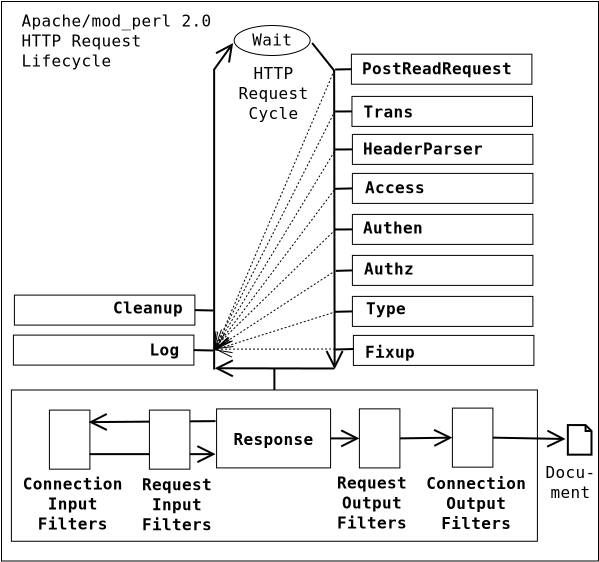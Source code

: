 <?xml version="1.0" encoding="UTF-8"?>
<dia:diagram xmlns:dia="http://www.lysator.liu.se/~alla/dia/">
  <dia:layer name="Background" visible="true">
    <dia:object type="Standard - Box" version="0" id="O0">
      <dia:attribute name="obj_pos">
        <dia:point val="3.48,2.615"/>
      </dia:attribute>
      <dia:attribute name="obj_bb">
        <dia:rectangle val="3.455,2.59;33.355,30.615"/>
      </dia:attribute>
      <dia:attribute name="elem_corner">
        <dia:point val="3.48,2.615"/>
      </dia:attribute>
      <dia:attribute name="elem_width">
        <dia:real val="29.85"/>
      </dia:attribute>
      <dia:attribute name="elem_height">
        <dia:real val="27.975"/>
      </dia:attribute>
      <dia:attribute name="border_width">
        <dia:real val="0.05"/>
      </dia:attribute>
      <dia:attribute name="show_background">
        <dia:boolean val="false"/>
      </dia:attribute>
    </dia:object>
    <dia:object type="Standard - Box" version="0" id="O1">
      <dia:attribute name="obj_pos">
        <dia:point val="3.975,22.04"/>
      </dia:attribute>
      <dia:attribute name="obj_bb">
        <dia:rectangle val="3.95,22.015;30.3,29.628"/>
      </dia:attribute>
      <dia:attribute name="elem_corner">
        <dia:point val="3.975,22.04"/>
      </dia:attribute>
      <dia:attribute name="elem_width">
        <dia:real val="26.3"/>
      </dia:attribute>
      <dia:attribute name="elem_height">
        <dia:real val="7.563"/>
      </dia:attribute>
      <dia:attribute name="border_width">
        <dia:real val="0.05"/>
      </dia:attribute>
      <dia:attribute name="show_background">
        <dia:boolean val="false"/>
      </dia:attribute>
    </dia:object>
    <dia:object type="Standard - Line" version="0" id="O2">
      <dia:attribute name="obj_pos">
        <dia:point val="14.184,23.596"/>
      </dia:attribute>
      <dia:attribute name="obj_bb">
        <dia:rectangle val="7.777,22.846;14.234,24.447"/>
      </dia:attribute>
      <dia:attribute name="conn_endpoints">
        <dia:point val="14.184,23.596"/>
        <dia:point val="7.834,23.646"/>
      </dia:attribute>
      <dia:attribute name="numcp">
        <dia:int val="1"/>
      </dia:attribute>
      <dia:attribute name="end_arrow">
        <dia:enum val="1"/>
      </dia:attribute>
      <dia:attribute name="end_arrow_length">
        <dia:real val="0.8"/>
      </dia:attribute>
      <dia:attribute name="end_arrow_width">
        <dia:real val="0.8"/>
      </dia:attribute>
    </dia:object>
    <dia:object type="Standard - Box" version="0" id="O3">
      <dia:attribute name="obj_pos">
        <dia:point val="21.025,15.31"/>
      </dia:attribute>
      <dia:attribute name="obj_bb">
        <dia:rectangle val="21,15.285;30.075,16.835"/>
      </dia:attribute>
      <dia:attribute name="elem_corner">
        <dia:point val="21.025,15.31"/>
      </dia:attribute>
      <dia:attribute name="elem_width">
        <dia:real val="9.025"/>
      </dia:attribute>
      <dia:attribute name="elem_height">
        <dia:real val="1.5"/>
      </dia:attribute>
      <dia:attribute name="border_width">
        <dia:real val="0.05"/>
      </dia:attribute>
      <dia:attribute name="show_background">
        <dia:boolean val="false"/>
      </dia:attribute>
    </dia:object>
    <dia:object type="Standard - Box" version="0" id="O4">
      <dia:attribute name="obj_pos">
        <dia:point val="21.025,11.21"/>
      </dia:attribute>
      <dia:attribute name="obj_bb">
        <dia:rectangle val="21,11.185;30.075,12.735"/>
      </dia:attribute>
      <dia:attribute name="elem_corner">
        <dia:point val="21.025,11.21"/>
      </dia:attribute>
      <dia:attribute name="elem_width">
        <dia:real val="9.025"/>
      </dia:attribute>
      <dia:attribute name="elem_height">
        <dia:real val="1.5"/>
      </dia:attribute>
      <dia:attribute name="border_width">
        <dia:real val="0.05"/>
      </dia:attribute>
      <dia:attribute name="show_background">
        <dia:boolean val="false"/>
      </dia:attribute>
    </dia:object>
    <dia:object type="Standard - Box" version="0" id="O5">
      <dia:attribute name="obj_pos">
        <dia:point val="20.975,5.25"/>
      </dia:attribute>
      <dia:attribute name="obj_bb">
        <dia:rectangle val="20.95,5.225;30.025,6.775"/>
      </dia:attribute>
      <dia:attribute name="elem_corner">
        <dia:point val="20.975,5.25"/>
      </dia:attribute>
      <dia:attribute name="elem_width">
        <dia:real val="9.025"/>
      </dia:attribute>
      <dia:attribute name="elem_height">
        <dia:real val="1.5"/>
      </dia:attribute>
      <dia:attribute name="border_width">
        <dia:real val="0.05"/>
      </dia:attribute>
      <dia:attribute name="show_background">
        <dia:boolean val="false"/>
      </dia:attribute>
    </dia:object>
    <dia:object type="Standard - Text" version="0" id="O6">
      <dia:attribute name="obj_pos">
        <dia:point val="21.5,6.25"/>
      </dia:attribute>
      <dia:attribute name="obj_bb">
        <dia:rectangle val="21.5,5.504;31.257,6.504"/>
      </dia:attribute>
      <dia:attribute name="text">
        <dia:composite type="text">
          <dia:attribute name="string">
            <dia:string>#PostReadRequest#</dia:string>
          </dia:attribute>
          <dia:attribute name="font">
            <dia:font name="Courier-Bold"/>
          </dia:attribute>
          <dia:attribute name="height">
            <dia:real val="1"/>
          </dia:attribute>
          <dia:attribute name="pos">
            <dia:point val="21.5,6.25"/>
          </dia:attribute>
          <dia:attribute name="color">
            <dia:color val="#000000"/>
          </dia:attribute>
          <dia:attribute name="alignment">
            <dia:enum val="0"/>
          </dia:attribute>
        </dia:composite>
      </dia:attribute>
    </dia:object>
    <dia:object type="Standard - Box" version="0" id="O7">
      <dia:attribute name="obj_pos">
        <dia:point val="21.003,7.36"/>
      </dia:attribute>
      <dia:attribute name="obj_bb">
        <dia:rectangle val="20.979,7.335;30.053,8.885"/>
      </dia:attribute>
      <dia:attribute name="elem_corner">
        <dia:point val="21.003,7.36"/>
      </dia:attribute>
      <dia:attribute name="elem_width">
        <dia:real val="9.025"/>
      </dia:attribute>
      <dia:attribute name="elem_height">
        <dia:real val="1.5"/>
      </dia:attribute>
      <dia:attribute name="border_width">
        <dia:real val="0.05"/>
      </dia:attribute>
      <dia:attribute name="show_background">
        <dia:boolean val="false"/>
      </dia:attribute>
    </dia:object>
    <dia:object type="Standard - Text" version="0" id="O8">
      <dia:attribute name="obj_pos">
        <dia:point val="21.578,8.41"/>
      </dia:attribute>
      <dia:attribute name="obj_bb">
        <dia:rectangle val="21.578,7.664;24.758,8.664"/>
      </dia:attribute>
      <dia:attribute name="text">
        <dia:composite type="text">
          <dia:attribute name="string">
            <dia:string>#Trans#</dia:string>
          </dia:attribute>
          <dia:attribute name="font">
            <dia:font name="Courier-Bold"/>
          </dia:attribute>
          <dia:attribute name="height">
            <dia:real val="1"/>
          </dia:attribute>
          <dia:attribute name="pos">
            <dia:point val="21.578,8.41"/>
          </dia:attribute>
          <dia:attribute name="color">
            <dia:color val="#000000"/>
          </dia:attribute>
          <dia:attribute name="alignment">
            <dia:enum val="0"/>
          </dia:attribute>
        </dia:composite>
      </dia:attribute>
    </dia:object>
    <dia:object type="Standard - Box" version="0" id="O9">
      <dia:attribute name="obj_pos">
        <dia:point val="21.025,9.26"/>
      </dia:attribute>
      <dia:attribute name="obj_bb">
        <dia:rectangle val="21,9.235;30.075,10.785"/>
      </dia:attribute>
      <dia:attribute name="elem_corner">
        <dia:point val="21.025,9.26"/>
      </dia:attribute>
      <dia:attribute name="elem_width">
        <dia:real val="9.025"/>
      </dia:attribute>
      <dia:attribute name="elem_height">
        <dia:real val="1.5"/>
      </dia:attribute>
      <dia:attribute name="border_width">
        <dia:real val="0.05"/>
      </dia:attribute>
      <dia:attribute name="show_background">
        <dia:boolean val="false"/>
      </dia:attribute>
    </dia:object>
    <dia:object type="Standard - Text" version="0" id="O10">
      <dia:attribute name="obj_pos">
        <dia:point val="21.55,10.26"/>
      </dia:attribute>
      <dia:attribute name="obj_bb">
        <dia:rectangle val="21.55,9.514;29.426,10.514"/>
      </dia:attribute>
      <dia:attribute name="text">
        <dia:composite type="text">
          <dia:attribute name="string">
            <dia:string>#HeaderParser#</dia:string>
          </dia:attribute>
          <dia:attribute name="font">
            <dia:font name="Courier-Bold"/>
          </dia:attribute>
          <dia:attribute name="height">
            <dia:real val="1"/>
          </dia:attribute>
          <dia:attribute name="pos">
            <dia:point val="21.55,10.26"/>
          </dia:attribute>
          <dia:attribute name="color">
            <dia:color val="#000000"/>
          </dia:attribute>
          <dia:attribute name="alignment">
            <dia:enum val="0"/>
          </dia:attribute>
        </dia:composite>
      </dia:attribute>
    </dia:object>
    <dia:object type="Standard - Box" version="0" id="O11">
      <dia:attribute name="obj_pos">
        <dia:point val="21.025,13.26"/>
      </dia:attribute>
      <dia:attribute name="obj_bb">
        <dia:rectangle val="21,13.235;30.075,14.785"/>
      </dia:attribute>
      <dia:attribute name="elem_corner">
        <dia:point val="21.025,13.26"/>
      </dia:attribute>
      <dia:attribute name="elem_width">
        <dia:real val="9.025"/>
      </dia:attribute>
      <dia:attribute name="elem_height">
        <dia:real val="1.5"/>
      </dia:attribute>
      <dia:attribute name="border_width">
        <dia:real val="0.05"/>
      </dia:attribute>
      <dia:attribute name="show_background">
        <dia:boolean val="false"/>
      </dia:attribute>
    </dia:object>
    <dia:object type="Standard - Text" version="0" id="O12">
      <dia:attribute name="obj_pos">
        <dia:point val="21.6,16.26"/>
      </dia:attribute>
      <dia:attribute name="obj_bb">
        <dia:rectangle val="21.6,15.514;24.801,16.514"/>
      </dia:attribute>
      <dia:attribute name="text">
        <dia:composite type="text">
          <dia:attribute name="string">
            <dia:string>#Authz#</dia:string>
          </dia:attribute>
          <dia:attribute name="font">
            <dia:font name="Courier-Bold"/>
          </dia:attribute>
          <dia:attribute name="height">
            <dia:real val="1"/>
          </dia:attribute>
          <dia:attribute name="pos">
            <dia:point val="21.6,16.26"/>
          </dia:attribute>
          <dia:attribute name="color">
            <dia:color val="#000000"/>
          </dia:attribute>
          <dia:attribute name="alignment">
            <dia:enum val="0"/>
          </dia:attribute>
        </dia:composite>
      </dia:attribute>
    </dia:object>
    <dia:object type="Standard - Text" version="0" id="O13">
      <dia:attribute name="obj_pos">
        <dia:point val="21.65,12.2"/>
      </dia:attribute>
      <dia:attribute name="obj_bb">
        <dia:rectangle val="21.65,11.454;25.522,12.454"/>
      </dia:attribute>
      <dia:attribute name="text">
        <dia:composite type="text">
          <dia:attribute name="string">
            <dia:string>#Access#</dia:string>
          </dia:attribute>
          <dia:attribute name="font">
            <dia:font name="Courier-Bold"/>
          </dia:attribute>
          <dia:attribute name="height">
            <dia:real val="1"/>
          </dia:attribute>
          <dia:attribute name="pos">
            <dia:point val="21.65,12.2"/>
          </dia:attribute>
          <dia:attribute name="color">
            <dia:color val="#000000"/>
          </dia:attribute>
          <dia:attribute name="alignment">
            <dia:enum val="0"/>
          </dia:attribute>
        </dia:composite>
      </dia:attribute>
    </dia:object>
    <dia:object type="Standard - Text" version="0" id="O14">
      <dia:attribute name="obj_pos">
        <dia:point val="21.55,14.21"/>
      </dia:attribute>
      <dia:attribute name="obj_bb">
        <dia:rectangle val="21.55,13.464;25.488,14.464"/>
      </dia:attribute>
      <dia:attribute name="text">
        <dia:composite type="text">
          <dia:attribute name="string">
            <dia:string>#Authen#</dia:string>
          </dia:attribute>
          <dia:attribute name="font">
            <dia:font name="Courier-Bold"/>
          </dia:attribute>
          <dia:attribute name="height">
            <dia:real val="1"/>
          </dia:attribute>
          <dia:attribute name="pos">
            <dia:point val="21.55,14.21"/>
          </dia:attribute>
          <dia:attribute name="color">
            <dia:color val="#000000"/>
          </dia:attribute>
          <dia:attribute name="alignment">
            <dia:enum val="0"/>
          </dia:attribute>
        </dia:composite>
      </dia:attribute>
    </dia:object>
    <dia:object type="Standard - Box" version="0" id="O15">
      <dia:attribute name="obj_pos">
        <dia:point val="21.025,17.36"/>
      </dia:attribute>
      <dia:attribute name="obj_bb">
        <dia:rectangle val="21,17.335;30.075,18.885"/>
      </dia:attribute>
      <dia:attribute name="elem_corner">
        <dia:point val="21.025,17.36"/>
      </dia:attribute>
      <dia:attribute name="elem_width">
        <dia:real val="9.025"/>
      </dia:attribute>
      <dia:attribute name="elem_height">
        <dia:real val="1.5"/>
      </dia:attribute>
      <dia:attribute name="border_width">
        <dia:real val="0.05"/>
      </dia:attribute>
      <dia:attribute name="show_background">
        <dia:boolean val="false"/>
      </dia:attribute>
    </dia:object>
    <dia:object type="Standard - Box" version="0" id="O16">
      <dia:attribute name="obj_pos">
        <dia:point val="21.075,19.31"/>
      </dia:attribute>
      <dia:attribute name="obj_bb">
        <dia:rectangle val="21.05,19.285;30.125,20.835"/>
      </dia:attribute>
      <dia:attribute name="elem_corner">
        <dia:point val="21.075,19.31"/>
      </dia:attribute>
      <dia:attribute name="elem_width">
        <dia:real val="9.025"/>
      </dia:attribute>
      <dia:attribute name="elem_height">
        <dia:real val="1.5"/>
      </dia:attribute>
      <dia:attribute name="border_width">
        <dia:real val="0.05"/>
      </dia:attribute>
      <dia:attribute name="show_background">
        <dia:boolean val="false"/>
      </dia:attribute>
    </dia:object>
    <dia:object type="Standard - Text" version="0" id="O17">
      <dia:attribute name="obj_pos">
        <dia:point val="21.7,18.25"/>
      </dia:attribute>
      <dia:attribute name="obj_bb">
        <dia:rectangle val="21.7,17.504;24.285,18.504"/>
      </dia:attribute>
      <dia:attribute name="text">
        <dia:composite type="text">
          <dia:attribute name="string">
            <dia:string>#Type#</dia:string>
          </dia:attribute>
          <dia:attribute name="font">
            <dia:font name="Courier-Bold"/>
          </dia:attribute>
          <dia:attribute name="height">
            <dia:real val="1"/>
          </dia:attribute>
          <dia:attribute name="pos">
            <dia:point val="21.7,18.25"/>
          </dia:attribute>
          <dia:attribute name="color">
            <dia:color val="#000000"/>
          </dia:attribute>
          <dia:attribute name="alignment">
            <dia:enum val="0"/>
          </dia:attribute>
        </dia:composite>
      </dia:attribute>
    </dia:object>
    <dia:object type="Standard - Text" version="0" id="O18">
      <dia:attribute name="obj_pos">
        <dia:point val="21.651,20.431"/>
      </dia:attribute>
      <dia:attribute name="obj_bb">
        <dia:rectangle val="21.651,19.685;24.84,20.685"/>
      </dia:attribute>
      <dia:attribute name="text">
        <dia:composite type="text">
          <dia:attribute name="string">
            <dia:string>#Fixup#</dia:string>
          </dia:attribute>
          <dia:attribute name="font">
            <dia:font name="Courier-Bold"/>
          </dia:attribute>
          <dia:attribute name="height">
            <dia:real val="1"/>
          </dia:attribute>
          <dia:attribute name="pos">
            <dia:point val="21.651,20.431"/>
          </dia:attribute>
          <dia:attribute name="color">
            <dia:color val="#000000"/>
          </dia:attribute>
          <dia:attribute name="alignment">
            <dia:enum val="0"/>
          </dia:attribute>
        </dia:composite>
      </dia:attribute>
    </dia:object>
    <dia:object type="Standard - Box" version="0" id="O19">
      <dia:attribute name="obj_pos">
        <dia:point val="4.125,17.295"/>
      </dia:attribute>
      <dia:attribute name="obj_bb">
        <dia:rectangle val="4.1,17.27;13.175,18.82"/>
      </dia:attribute>
      <dia:attribute name="elem_corner">
        <dia:point val="4.125,17.295"/>
      </dia:attribute>
      <dia:attribute name="elem_width">
        <dia:real val="9.025"/>
      </dia:attribute>
      <dia:attribute name="elem_height">
        <dia:real val="1.5"/>
      </dia:attribute>
      <dia:attribute name="border_width">
        <dia:real val="0.05"/>
      </dia:attribute>
      <dia:attribute name="show_background">
        <dia:boolean val="false"/>
      </dia:attribute>
    </dia:object>
    <dia:object type="Standard - Box" version="0" id="O20">
      <dia:attribute name="obj_pos">
        <dia:point val="4.075,19.295"/>
      </dia:attribute>
      <dia:attribute name="obj_bb">
        <dia:rectangle val="4.05,19.27;13.125,20.82"/>
      </dia:attribute>
      <dia:attribute name="elem_corner">
        <dia:point val="4.075,19.295"/>
      </dia:attribute>
      <dia:attribute name="elem_width">
        <dia:real val="9.025"/>
      </dia:attribute>
      <dia:attribute name="elem_height">
        <dia:real val="1.5"/>
      </dia:attribute>
      <dia:attribute name="border_width">
        <dia:real val="0.05"/>
      </dia:attribute>
      <dia:attribute name="show_background">
        <dia:boolean val="false"/>
      </dia:attribute>
    </dia:object>
    <dia:object type="Standard - Text" version="0" id="O21">
      <dia:attribute name="obj_pos">
        <dia:point val="12.55,18.216"/>
      </dia:attribute>
      <dia:attribute name="obj_bb">
        <dia:rectangle val="8.029,17.47;12.55,18.47"/>
      </dia:attribute>
      <dia:attribute name="text">
        <dia:composite type="text">
          <dia:attribute name="string">
            <dia:string>#Cleanup#</dia:string>
          </dia:attribute>
          <dia:attribute name="font">
            <dia:font name="Courier-Bold"/>
          </dia:attribute>
          <dia:attribute name="height">
            <dia:real val="1"/>
          </dia:attribute>
          <dia:attribute name="pos">
            <dia:point val="12.55,18.216"/>
          </dia:attribute>
          <dia:attribute name="color">
            <dia:color val="#000000"/>
          </dia:attribute>
          <dia:attribute name="alignment">
            <dia:enum val="2"/>
          </dia:attribute>
        </dia:composite>
      </dia:attribute>
    </dia:object>
    <dia:object type="Standard - Text" version="0" id="O22">
      <dia:attribute name="obj_pos">
        <dia:point val="12.385,20.316"/>
      </dia:attribute>
      <dia:attribute name="obj_bb">
        <dia:rectangle val="10.493,19.57;12.385,20.57"/>
      </dia:attribute>
      <dia:attribute name="text">
        <dia:composite type="text">
          <dia:attribute name="string">
            <dia:string>#Log#</dia:string>
          </dia:attribute>
          <dia:attribute name="font">
            <dia:font name="Courier-Bold"/>
          </dia:attribute>
          <dia:attribute name="height">
            <dia:real val="1"/>
          </dia:attribute>
          <dia:attribute name="pos">
            <dia:point val="12.385,20.316"/>
          </dia:attribute>
          <dia:attribute name="color">
            <dia:color val="#000000"/>
          </dia:attribute>
          <dia:attribute name="alignment">
            <dia:enum val="2"/>
          </dia:attribute>
        </dia:composite>
      </dia:attribute>
    </dia:object>
    <dia:object type="Standard - Box" version="0" id="O23">
      <dia:attribute name="obj_pos">
        <dia:point val="14.234,22.985"/>
      </dia:attribute>
      <dia:attribute name="obj_bb">
        <dia:rectangle val="14.209,22.96;19.959,25.96"/>
      </dia:attribute>
      <dia:attribute name="elem_corner">
        <dia:point val="14.234,22.985"/>
      </dia:attribute>
      <dia:attribute name="elem_width">
        <dia:real val="5.7"/>
      </dia:attribute>
      <dia:attribute name="elem_height">
        <dia:real val="2.95"/>
      </dia:attribute>
      <dia:attribute name="border_width">
        <dia:real val="0.05"/>
      </dia:attribute>
      <dia:attribute name="show_background">
        <dia:boolean val="false"/>
      </dia:attribute>
    </dia:object>
    <dia:object type="Standard - Text" version="0" id="O24">
      <dia:attribute name="obj_pos">
        <dia:point val="17.08,24.79"/>
      </dia:attribute>
      <dia:attribute name="obj_bb">
        <dia:rectangle val="14.473,24.045;19.687,25.045"/>
      </dia:attribute>
      <dia:attribute name="text">
        <dia:composite type="text">
          <dia:attribute name="string">
            <dia:string>#Response#</dia:string>
          </dia:attribute>
          <dia:attribute name="font">
            <dia:font name="Courier-Bold"/>
          </dia:attribute>
          <dia:attribute name="height">
            <dia:real val="1"/>
          </dia:attribute>
          <dia:attribute name="pos">
            <dia:point val="17.08,24.79"/>
          </dia:attribute>
          <dia:attribute name="color">
            <dia:color val="#000000"/>
          </dia:attribute>
          <dia:attribute name="alignment">
            <dia:enum val="1"/>
          </dia:attribute>
        </dia:composite>
      </dia:attribute>
    </dia:object>
    <dia:object type="Standard - Box" version="0" id="O25">
      <dia:attribute name="obj_pos">
        <dia:point val="21.375,22.983"/>
      </dia:attribute>
      <dia:attribute name="obj_bb">
        <dia:rectangle val="21.35,22.958;23.425,25.96"/>
      </dia:attribute>
      <dia:attribute name="elem_corner">
        <dia:point val="21.375,22.983"/>
      </dia:attribute>
      <dia:attribute name="elem_width">
        <dia:real val="2.025"/>
      </dia:attribute>
      <dia:attribute name="elem_height">
        <dia:real val="2.953"/>
      </dia:attribute>
      <dia:attribute name="border_width">
        <dia:real val="0.05"/>
      </dia:attribute>
      <dia:attribute name="show_background">
        <dia:boolean val="false"/>
      </dia:attribute>
    </dia:object>
    <dia:object type="Standard - Line" version="0" id="O26">
      <dia:attribute name="obj_pos">
        <dia:point val="7.884,25.247"/>
      </dia:attribute>
      <dia:attribute name="obj_bb">
        <dia:rectangle val="7.834,24.447;14.234,26.047"/>
      </dia:attribute>
      <dia:attribute name="conn_endpoints">
        <dia:point val="7.884,25.247"/>
        <dia:point val="14.184,25.247"/>
      </dia:attribute>
      <dia:attribute name="numcp">
        <dia:int val="1"/>
      </dia:attribute>
      <dia:attribute name="end_arrow">
        <dia:enum val="1"/>
      </dia:attribute>
      <dia:attribute name="end_arrow_length">
        <dia:real val="0.8"/>
      </dia:attribute>
      <dia:attribute name="end_arrow_width">
        <dia:real val="0.8"/>
      </dia:attribute>
    </dia:object>
    <dia:object type="Standard - Line" version="0" id="O27">
      <dia:attribute name="obj_pos">
        <dia:point val="19.934,24.46"/>
      </dia:attribute>
      <dia:attribute name="obj_bb">
        <dia:rectangle val="19.884,23.659;21.426,25.259"/>
      </dia:attribute>
      <dia:attribute name="conn_endpoints">
        <dia:point val="19.934,24.46"/>
        <dia:point val="21.375,24.459"/>
      </dia:attribute>
      <dia:attribute name="numcp">
        <dia:int val="1"/>
      </dia:attribute>
      <dia:attribute name="end_arrow">
        <dia:enum val="1"/>
      </dia:attribute>
      <dia:attribute name="end_arrow_length">
        <dia:real val="0.8"/>
      </dia:attribute>
      <dia:attribute name="end_arrow_width">
        <dia:real val="0.8"/>
      </dia:attribute>
      <dia:connections>
        <dia:connection handle="0" to="O23" connection="4"/>
        <dia:connection handle="1" to="O25" connection="3"/>
      </dia:connections>
    </dia:object>
    <dia:object type="Standard - Line" version="0" id="O28">
      <dia:attribute name="obj_pos">
        <dia:point val="28.05,24.422"/>
      </dia:attribute>
      <dia:attribute name="obj_bb">
        <dia:rectangle val="27.999,23.689;31.745,25.291"/>
      </dia:attribute>
      <dia:attribute name="conn_endpoints">
        <dia:point val="28.05,24.422"/>
        <dia:point val="31.68,24.49"/>
      </dia:attribute>
      <dia:attribute name="numcp">
        <dia:int val="1"/>
      </dia:attribute>
      <dia:attribute name="end_arrow">
        <dia:enum val="1"/>
      </dia:attribute>
      <dia:attribute name="end_arrow_length">
        <dia:real val="0.8"/>
      </dia:attribute>
      <dia:attribute name="end_arrow_width">
        <dia:real val="0.8"/>
      </dia:attribute>
      <dia:connections>
        <dia:connection handle="0" to="O29" connection="4"/>
      </dia:connections>
    </dia:object>
    <dia:object type="Standard - Box" version="0" id="O29">
      <dia:attribute name="obj_pos">
        <dia:point val="26.025,22.945"/>
      </dia:attribute>
      <dia:attribute name="obj_bb">
        <dia:rectangle val="26,22.92;28.075,25.923"/>
      </dia:attribute>
      <dia:attribute name="elem_corner">
        <dia:point val="26.025,22.945"/>
      </dia:attribute>
      <dia:attribute name="elem_width">
        <dia:real val="2.025"/>
      </dia:attribute>
      <dia:attribute name="elem_height">
        <dia:real val="2.953"/>
      </dia:attribute>
      <dia:attribute name="border_width">
        <dia:real val="0.05"/>
      </dia:attribute>
      <dia:attribute name="show_background">
        <dia:boolean val="false"/>
      </dia:attribute>
    </dia:object>
    <dia:object type="Standard - Box" version="0" id="O30">
      <dia:attribute name="obj_pos">
        <dia:point val="10.875,23.045"/>
      </dia:attribute>
      <dia:attribute name="obj_bb">
        <dia:rectangle val="10.85,23.02;12.925,26.023"/>
      </dia:attribute>
      <dia:attribute name="elem_corner">
        <dia:point val="10.875,23.045"/>
      </dia:attribute>
      <dia:attribute name="elem_width">
        <dia:real val="2.025"/>
      </dia:attribute>
      <dia:attribute name="elem_height">
        <dia:real val="2.953"/>
      </dia:attribute>
      <dia:attribute name="border_width">
        <dia:real val="0.05"/>
      </dia:attribute>
      <dia:attribute name="show_background">
        <dia:boolean val="true"/>
      </dia:attribute>
    </dia:object>
    <dia:object type="Standard - Box" version="0" id="O31">
      <dia:attribute name="obj_pos">
        <dia:point val="5.875,23.045"/>
      </dia:attribute>
      <dia:attribute name="obj_bb">
        <dia:rectangle val="5.85,23.02;7.925,26.023"/>
      </dia:attribute>
      <dia:attribute name="elem_corner">
        <dia:point val="5.875,23.045"/>
      </dia:attribute>
      <dia:attribute name="elem_width">
        <dia:real val="2.025"/>
      </dia:attribute>
      <dia:attribute name="elem_height">
        <dia:real val="2.953"/>
      </dia:attribute>
      <dia:attribute name="border_width">
        <dia:real val="0.05"/>
      </dia:attribute>
      <dia:attribute name="show_background">
        <dia:boolean val="false"/>
      </dia:attribute>
    </dia:object>
    <dia:object type="Standard - Line" version="0" id="O32">
      <dia:attribute name="obj_pos">
        <dia:point val="23.4,24.459"/>
      </dia:attribute>
      <dia:attribute name="obj_bb">
        <dia:rectangle val="23.349,23.621;26.086,25.222"/>
      </dia:attribute>
      <dia:attribute name="conn_endpoints">
        <dia:point val="23.4,24.459"/>
        <dia:point val="26.025,24.422"/>
      </dia:attribute>
      <dia:attribute name="numcp">
        <dia:int val="1"/>
      </dia:attribute>
      <dia:attribute name="end_arrow">
        <dia:enum val="1"/>
      </dia:attribute>
      <dia:attribute name="end_arrow_length">
        <dia:real val="0.8"/>
      </dia:attribute>
      <dia:attribute name="end_arrow_width">
        <dia:real val="0.8"/>
      </dia:attribute>
      <dia:connections>
        <dia:connection handle="0" to="O25" connection="4"/>
        <dia:connection handle="1" to="O29" connection="3"/>
      </dia:connections>
    </dia:object>
    <dia:object type="Standard - Text" version="0" id="O33">
      <dia:attribute name="obj_pos">
        <dia:point val="7.037,27.015"/>
      </dia:attribute>
      <dia:attribute name="obj_bb">
        <dia:rectangle val="3.775,26.27;10.298,29.27"/>
      </dia:attribute>
      <dia:attribute name="text">
        <dia:composite type="text">
          <dia:attribute name="string">
            <dia:string>#Connection
Input
Filters#</dia:string>
          </dia:attribute>
          <dia:attribute name="font">
            <dia:font name="Courier-Bold"/>
          </dia:attribute>
          <dia:attribute name="height">
            <dia:real val="1"/>
          </dia:attribute>
          <dia:attribute name="pos">
            <dia:point val="7.037,27.015"/>
          </dia:attribute>
          <dia:attribute name="color">
            <dia:color val="#000000"/>
          </dia:attribute>
          <dia:attribute name="alignment">
            <dia:enum val="1"/>
          </dia:attribute>
        </dia:composite>
      </dia:attribute>
    </dia:object>
    <dia:object type="Standard - Text" version="0" id="O34">
      <dia:attribute name="obj_pos">
        <dia:point val="22.009,26.971"/>
      </dia:attribute>
      <dia:attribute name="obj_bb">
        <dia:rectangle val="19.748,26.226;24.269,29.226"/>
      </dia:attribute>
      <dia:attribute name="text">
        <dia:composite type="text">
          <dia:attribute name="string">
            <dia:string>#Request
Output
Filters#</dia:string>
          </dia:attribute>
          <dia:attribute name="font">
            <dia:font name="Courier-Bold"/>
          </dia:attribute>
          <dia:attribute name="height">
            <dia:real val="1"/>
          </dia:attribute>
          <dia:attribute name="pos">
            <dia:point val="22.009,26.971"/>
          </dia:attribute>
          <dia:attribute name="color">
            <dia:color val="#000000"/>
          </dia:attribute>
          <dia:attribute name="alignment">
            <dia:enum val="1"/>
          </dia:attribute>
        </dia:composite>
      </dia:attribute>
    </dia:object>
    <dia:object type="Standard - Text" version="0" id="O35">
      <dia:attribute name="obj_pos">
        <dia:point val="31.93,26.44"/>
      </dia:attribute>
      <dia:attribute name="obj_bb">
        <dia:rectangle val="30.401,25.697;33.459,27.697"/>
      </dia:attribute>
      <dia:attribute name="text">
        <dia:composite type="text">
          <dia:attribute name="string">
            <dia:string>#Docu-
ment#</dia:string>
          </dia:attribute>
          <dia:attribute name="font">
            <dia:font name="Courier"/>
          </dia:attribute>
          <dia:attribute name="height">
            <dia:real val="1"/>
          </dia:attribute>
          <dia:attribute name="pos">
            <dia:point val="31.93,26.44"/>
          </dia:attribute>
          <dia:attribute name="color">
            <dia:color val="#000000"/>
          </dia:attribute>
          <dia:attribute name="alignment">
            <dia:enum val="1"/>
          </dia:attribute>
        </dia:composite>
      </dia:attribute>
    </dia:object>
    <dia:object type="Standard - Text" version="0" id="O36">
      <dia:attribute name="obj_pos">
        <dia:point val="12.259,27.047"/>
      </dia:attribute>
      <dia:attribute name="obj_bb">
        <dia:rectangle val="9.998,26.301;14.519,29.301"/>
      </dia:attribute>
      <dia:attribute name="text">
        <dia:composite type="text">
          <dia:attribute name="string">
            <dia:string>#Request
Input
Filters#</dia:string>
          </dia:attribute>
          <dia:attribute name="font">
            <dia:font name="Courier-Bold"/>
          </dia:attribute>
          <dia:attribute name="height">
            <dia:real val="1"/>
          </dia:attribute>
          <dia:attribute name="pos">
            <dia:point val="12.259,27.047"/>
          </dia:attribute>
          <dia:attribute name="color">
            <dia:color val="#000000"/>
          </dia:attribute>
          <dia:attribute name="alignment">
            <dia:enum val="1"/>
          </dia:attribute>
        </dia:composite>
      </dia:attribute>
    </dia:object>
    <dia:object type="Standard - Text" version="0" id="O37">
      <dia:attribute name="obj_pos">
        <dia:point val="27.222,26.996"/>
      </dia:attribute>
      <dia:attribute name="obj_bb">
        <dia:rectangle val="23.961,26.25;30.484,29.25"/>
      </dia:attribute>
      <dia:attribute name="text">
        <dia:composite type="text">
          <dia:attribute name="string">
            <dia:string>#Connection
Output
Filters#</dia:string>
          </dia:attribute>
          <dia:attribute name="font">
            <dia:font name="Courier-Bold"/>
          </dia:attribute>
          <dia:attribute name="height">
            <dia:real val="1"/>
          </dia:attribute>
          <dia:attribute name="pos">
            <dia:point val="27.222,26.996"/>
          </dia:attribute>
          <dia:attribute name="color">
            <dia:color val="#000000"/>
          </dia:attribute>
          <dia:attribute name="alignment">
            <dia:enum val="1"/>
          </dia:attribute>
        </dia:composite>
      </dia:attribute>
    </dia:object>
    <dia:object type="Standard - Line" version="0" id="O38">
      <dia:attribute name="obj_pos">
        <dia:point val="20.112,20.965"/>
      </dia:attribute>
      <dia:attribute name="obj_bb">
        <dia:rectangle val="14.085,20.153;20.162,21.753"/>
      </dia:attribute>
      <dia:attribute name="conn_endpoints">
        <dia:point val="20.112,20.965"/>
        <dia:point val="14.137,20.953"/>
      </dia:attribute>
      <dia:attribute name="numcp">
        <dia:int val="1"/>
      </dia:attribute>
      <dia:attribute name="end_arrow">
        <dia:enum val="1"/>
      </dia:attribute>
      <dia:attribute name="end_arrow_length">
        <dia:real val="0.8"/>
      </dia:attribute>
      <dia:attribute name="end_arrow_width">
        <dia:real val="0.8"/>
      </dia:attribute>
    </dia:object>
    <dia:object type="Standard - Ellipse" version="0" id="O39">
      <dia:attribute name="obj_pos">
        <dia:point val="15.112,3.815"/>
      </dia:attribute>
      <dia:attribute name="obj_bb">
        <dia:rectangle val="15.087,3.79;18.937,5.34"/>
      </dia:attribute>
      <dia:attribute name="elem_corner">
        <dia:point val="15.112,3.815"/>
      </dia:attribute>
      <dia:attribute name="elem_width">
        <dia:real val="3.8"/>
      </dia:attribute>
      <dia:attribute name="elem_height">
        <dia:real val="1.5"/>
      </dia:attribute>
      <dia:attribute name="border_width">
        <dia:real val="0.05"/>
      </dia:attribute>
    </dia:object>
    <dia:object type="Standard - Text" version="0" id="O40">
      <dia:attribute name="obj_pos">
        <dia:point val="17.012,4.815"/>
      </dia:attribute>
      <dia:attribute name="obj_bb">
        <dia:rectangle val="15.725,4.072;18.299,5.072"/>
      </dia:attribute>
      <dia:attribute name="text">
        <dia:composite type="text">
          <dia:attribute name="string">
            <dia:string>#Wait#</dia:string>
          </dia:attribute>
          <dia:attribute name="font">
            <dia:font name="Courier"/>
          </dia:attribute>
          <dia:attribute name="height">
            <dia:real val="1"/>
          </dia:attribute>
          <dia:attribute name="pos">
            <dia:point val="17.012,4.815"/>
          </dia:attribute>
          <dia:attribute name="color">
            <dia:color val="#000000"/>
          </dia:attribute>
          <dia:attribute name="alignment">
            <dia:enum val="1"/>
          </dia:attribute>
        </dia:composite>
      </dia:attribute>
    </dia:object>
    <dia:object type="Standard - Line" version="0" id="O41">
      <dia:attribute name="obj_pos">
        <dia:point val="20.162,8.115"/>
      </dia:attribute>
      <dia:attribute name="obj_bb">
        <dia:rectangle val="20.111,8.06;21.054,8.166"/>
      </dia:attribute>
      <dia:attribute name="conn_endpoints">
        <dia:point val="20.162,8.115"/>
        <dia:point val="21.003,8.11"/>
      </dia:attribute>
      <dia:attribute name="numcp">
        <dia:int val="1"/>
      </dia:attribute>
      <dia:connections>
        <dia:connection handle="1" to="O7" connection="3"/>
      </dia:connections>
    </dia:object>
    <dia:object type="Standard - Line" version="0" id="O42">
      <dia:attribute name="obj_pos">
        <dia:point val="13.1,20.045"/>
      </dia:attribute>
      <dia:attribute name="obj_bb">
        <dia:rectangle val="13.049,19.994;14.113,20.116"/>
      </dia:attribute>
      <dia:attribute name="conn_endpoints">
        <dia:point val="13.1,20.045"/>
        <dia:point val="14.062,20.065"/>
      </dia:attribute>
      <dia:attribute name="numcp">
        <dia:int val="1"/>
      </dia:attribute>
      <dia:connections>
        <dia:connection handle="0" to="O20" connection="4"/>
      </dia:connections>
    </dia:object>
    <dia:object type="Standard - Line" version="0" id="O43">
      <dia:attribute name="obj_pos">
        <dia:point val="13.15,18.045"/>
      </dia:attribute>
      <dia:attribute name="obj_bb">
        <dia:rectangle val="13.099,17.994;14.113,18.116"/>
      </dia:attribute>
      <dia:attribute name="conn_endpoints">
        <dia:point val="13.15,18.045"/>
        <dia:point val="14.062,18.065"/>
      </dia:attribute>
      <dia:attribute name="numcp">
        <dia:int val="1"/>
      </dia:attribute>
      <dia:connections>
        <dia:connection handle="0" to="O19" connection="4"/>
      </dia:connections>
    </dia:object>
    <dia:object type="Standard - Line" version="0" id="O44">
      <dia:attribute name="obj_pos">
        <dia:point val="20.137,18.131"/>
      </dia:attribute>
      <dia:attribute name="obj_bb">
        <dia:rectangle val="20.086,18.059;21.076,18.182"/>
      </dia:attribute>
      <dia:attribute name="conn_endpoints">
        <dia:point val="20.137,18.131"/>
        <dia:point val="21.025,18.11"/>
      </dia:attribute>
      <dia:attribute name="numcp">
        <dia:int val="1"/>
      </dia:attribute>
      <dia:connections>
        <dia:connection handle="1" to="O15" connection="3"/>
      </dia:connections>
    </dia:object>
    <dia:object type="Standard - Line" version="0" id="O45">
      <dia:attribute name="obj_pos">
        <dia:point val="20.184,16.084"/>
      </dia:attribute>
      <dia:attribute name="obj_bb">
        <dia:rectangle val="20.132,16.009;21.076,16.135"/>
      </dia:attribute>
      <dia:attribute name="conn_endpoints">
        <dia:point val="20.184,16.084"/>
        <dia:point val="21.025,16.06"/>
      </dia:attribute>
      <dia:attribute name="numcp">
        <dia:int val="1"/>
      </dia:attribute>
      <dia:connections>
        <dia:connection handle="1" to="O3" connection="3"/>
      </dia:connections>
    </dia:object>
    <dia:object type="Standard - Line" version="0" id="O46">
      <dia:attribute name="obj_pos">
        <dia:point val="20.112,14.015"/>
      </dia:attribute>
      <dia:attribute name="obj_bb">
        <dia:rectangle val="20.061,13.96;21.075,14.066"/>
      </dia:attribute>
      <dia:attribute name="conn_endpoints">
        <dia:point val="20.112,14.015"/>
        <dia:point val="21.025,14.01"/>
      </dia:attribute>
      <dia:attribute name="numcp">
        <dia:int val="1"/>
      </dia:attribute>
      <dia:connections>
        <dia:connection handle="1" to="O11" connection="3"/>
      </dia:connections>
    </dia:object>
    <dia:object type="Standard - Line" version="0" id="O47">
      <dia:attribute name="obj_pos">
        <dia:point val="20.137,11.981"/>
      </dia:attribute>
      <dia:attribute name="obj_bb">
        <dia:rectangle val="20.086,11.909;21.076,12.032"/>
      </dia:attribute>
      <dia:attribute name="conn_endpoints">
        <dia:point val="20.137,11.981"/>
        <dia:point val="21.025,11.96"/>
      </dia:attribute>
      <dia:attribute name="numcp">
        <dia:int val="1"/>
      </dia:attribute>
      <dia:connections>
        <dia:connection handle="1" to="O4" connection="3"/>
      </dia:connections>
    </dia:object>
    <dia:object type="Standard - Line" version="0" id="O48">
      <dia:attribute name="obj_pos">
        <dia:point val="20.162,10.015"/>
      </dia:attribute>
      <dia:attribute name="obj_bb">
        <dia:rectangle val="20.111,9.96;21.075,10.066"/>
      </dia:attribute>
      <dia:attribute name="conn_endpoints">
        <dia:point val="20.162,10.015"/>
        <dia:point val="21.025,10.01"/>
      </dia:attribute>
      <dia:attribute name="numcp">
        <dia:int val="1"/>
      </dia:attribute>
      <dia:connections>
        <dia:connection handle="1" to="O9" connection="3"/>
      </dia:connections>
    </dia:object>
    <dia:object type="Standard - Line" version="0" id="O49">
      <dia:attribute name="obj_pos">
        <dia:point val="20.162,20.015"/>
      </dia:attribute>
      <dia:attribute name="obj_bb">
        <dia:rectangle val="20.11,19.939;21.157,20.067"/>
      </dia:attribute>
      <dia:attribute name="conn_endpoints">
        <dia:point val="20.162,20.015"/>
        <dia:point val="21.105,19.99"/>
      </dia:attribute>
      <dia:attribute name="numcp">
        <dia:int val="1"/>
      </dia:attribute>
    </dia:object>
    <dia:object type="Standard - Line" version="0" id="O50">
      <dia:attribute name="obj_pos">
        <dia:point val="17.125,22.04"/>
      </dia:attribute>
      <dia:attribute name="obj_bb">
        <dia:rectangle val="17.074,20.909;17.175,22.09"/>
      </dia:attribute>
      <dia:attribute name="conn_endpoints">
        <dia:point val="17.125,22.04"/>
        <dia:point val="17.124,20.959"/>
      </dia:attribute>
      <dia:attribute name="numcp">
        <dia:int val="1"/>
      </dia:attribute>
      <dia:connections>
        <dia:connection handle="0" to="O1" connection="1"/>
        <dia:connection handle="1" to="O38" connection="0"/>
      </dia:connections>
    </dia:object>
    <dia:object type="Standard - Line" version="0" id="O51">
      <dia:attribute name="obj_pos">
        <dia:point val="20.162,6.015"/>
      </dia:attribute>
      <dia:attribute name="obj_bb">
        <dia:rectangle val="20.111,5.949;21.026,6.066"/>
      </dia:attribute>
      <dia:attribute name="conn_endpoints">
        <dia:point val="20.162,6.015"/>
        <dia:point val="20.975,6"/>
      </dia:attribute>
      <dia:attribute name="numcp">
        <dia:int val="1"/>
      </dia:attribute>
      <dia:connections>
        <dia:connection handle="1" to="O5" connection="3"/>
      </dia:connections>
    </dia:object>
    <dia:object type="Standard - PolyLine" version="0" id="O52">
      <dia:attribute name="obj_pos">
        <dia:point val="19.012,4.69"/>
      </dia:attribute>
      <dia:attribute name="obj_bb">
        <dia:rectangle val="18.941,4.62;20.937,21.054"/>
      </dia:attribute>
      <dia:attribute name="poly_points">
        <dia:point val="19.012,4.69"/>
        <dia:point val="20.112,6.065"/>
        <dia:point val="20.137,21.003"/>
      </dia:attribute>
      <dia:attribute name="end_arrow">
        <dia:enum val="1"/>
      </dia:attribute>
      <dia:attribute name="end_arrow_length">
        <dia:real val="0.8"/>
      </dia:attribute>
      <dia:attribute name="end_arrow_width">
        <dia:real val="0.8"/>
      </dia:attribute>
    </dia:object>
    <dia:object type="Standard - PolyLine" version="0" id="O53">
      <dia:attribute name="obj_pos">
        <dia:point val="14.112,21.015"/>
      </dia:attribute>
      <dia:attribute name="obj_bb">
        <dia:rectangle val="14.062,4.183;15.741,21.065"/>
      </dia:attribute>
      <dia:attribute name="poly_points">
        <dia:point val="14.112,21.015"/>
        <dia:point val="14.112,6.015"/>
        <dia:point val="15.062,4.69"/>
      </dia:attribute>
      <dia:attribute name="end_arrow">
        <dia:enum val="1"/>
      </dia:attribute>
      <dia:attribute name="end_arrow_length">
        <dia:real val="0.8"/>
      </dia:attribute>
      <dia:attribute name="end_arrow_width">
        <dia:real val="0.8"/>
      </dia:attribute>
    </dia:object>
    <dia:object type="Standard - Text" version="0" id="O54">
      <dia:attribute name="obj_pos">
        <dia:point val="17.08,6.49"/>
      </dia:attribute>
      <dia:attribute name="obj_bb">
        <dia:rectangle val="14.831,5.697;19.38,8.847"/>
      </dia:attribute>
      <dia:attribute name="text">
        <dia:composite type="text">
          <dia:attribute name="string">
            <dia:string>#HTTP
Request
Cycle#</dia:string>
          </dia:attribute>
          <dia:attribute name="font">
            <dia:font name="Courier"/>
          </dia:attribute>
          <dia:attribute name="height">
            <dia:real val="1"/>
          </dia:attribute>
          <dia:attribute name="pos">
            <dia:point val="17.08,6.49"/>
          </dia:attribute>
          <dia:attribute name="color">
            <dia:color val="#000000"/>
          </dia:attribute>
          <dia:attribute name="alignment">
            <dia:enum val="1"/>
          </dia:attribute>
        </dia:composite>
      </dia:attribute>
    </dia:object>
    <dia:object type="Standard - Text" version="0" id="O55">
      <dia:attribute name="obj_pos">
        <dia:point val="4.48,3.865"/>
      </dia:attribute>
      <dia:attribute name="obj_bb">
        <dia:rectangle val="4.48,3.122;16.888,6.122"/>
      </dia:attribute>
      <dia:attribute name="text">
        <dia:composite type="text">
          <dia:attribute name="string">
            <dia:string>#Apache/mod_perl 2.0
HTTP Request 
Lifecycle#</dia:string>
          </dia:attribute>
          <dia:attribute name="font">
            <dia:font name="Courier"/>
          </dia:attribute>
          <dia:attribute name="height">
            <dia:real val="1"/>
          </dia:attribute>
          <dia:attribute name="pos">
            <dia:point val="4.48,3.865"/>
          </dia:attribute>
          <dia:attribute name="color">
            <dia:color val="#000000"/>
          </dia:attribute>
          <dia:attribute name="alignment">
            <dia:enum val="0"/>
          </dia:attribute>
        </dia:composite>
      </dia:attribute>
    </dia:object>
    <dia:object type="Filesystem - File" version="0" id="O56">
      <dia:attribute name="obj_pos">
        <dia:point val="31.797,23.794"/>
      </dia:attribute>
      <dia:attribute name="obj_bb">
        <dia:rectangle val="31.747,23.744;33.051,25.324"/>
      </dia:attribute>
      <dia:attribute name="elem_corner">
        <dia:point val="31.797,23.794"/>
      </dia:attribute>
      <dia:attribute name="elem_width">
        <dia:real val="1.183"/>
      </dia:attribute>
      <dia:attribute name="elem_height">
        <dia:real val="1.479"/>
      </dia:attribute>
      <dia:attribute name="show_background">
        <dia:boolean val="true"/>
      </dia:attribute>
      <dia:attribute name="flip_horizontal">
        <dia:boolean val="false"/>
      </dia:attribute>
      <dia:attribute name="flip_vertical">
        <dia:boolean val="false"/>
      </dia:attribute>
      <dia:attribute name="padding">
        <dia:real val="0.354"/>
      </dia:attribute>
    </dia:object>
    <dia:object type="Standard - Line" version="0" id="O57">
      <dia:attribute name="obj_pos">
        <dia:point val="14.155,20.04"/>
      </dia:attribute>
      <dia:attribute name="obj_bb">
        <dia:rectangle val="13.409,6.057;20.138,20.377"/>
      </dia:attribute>
      <dia:attribute name="conn_endpoints">
        <dia:point val="14.155,20.04"/>
        <dia:point val="20.105,6.09"/>
      </dia:attribute>
      <dia:attribute name="numcp">
        <dia:int val="1"/>
      </dia:attribute>
      <dia:attribute name="line_width">
        <dia:real val="0.05"/>
      </dia:attribute>
      <dia:attribute name="line_style">
        <dia:enum val="4"/>
      </dia:attribute>
      <dia:attribute name="start_arrow">
        <dia:enum val="1"/>
      </dia:attribute>
      <dia:attribute name="start_arrow_length">
        <dia:real val="0.8"/>
      </dia:attribute>
      <dia:attribute name="start_arrow_width">
        <dia:real val="0.8"/>
      </dia:attribute>
    </dia:object>
    <dia:object type="Standard - Line" version="0" id="O58">
      <dia:attribute name="obj_pos">
        <dia:point val="14.096,20.048"/>
      </dia:attribute>
      <dia:attribute name="obj_bb">
        <dia:rectangle val="13.371,8.057;20.189,20.432"/>
      </dia:attribute>
      <dia:attribute name="conn_endpoints">
        <dia:point val="14.096,20.048"/>
        <dia:point val="20.155,8.09"/>
      </dia:attribute>
      <dia:attribute name="numcp">
        <dia:int val="1"/>
      </dia:attribute>
      <dia:attribute name="line_width">
        <dia:real val="0.05"/>
      </dia:attribute>
      <dia:attribute name="line_style">
        <dia:enum val="4"/>
      </dia:attribute>
      <dia:attribute name="start_arrow">
        <dia:enum val="1"/>
      </dia:attribute>
      <dia:attribute name="start_arrow_length">
        <dia:real val="0.8"/>
      </dia:attribute>
      <dia:attribute name="start_arrow_width">
        <dia:real val="0.8"/>
      </dia:attribute>
    </dia:object>
    <dia:object type="Standard - Line" version="0" id="O59">
      <dia:attribute name="obj_pos">
        <dia:point val="14.096,20.048"/>
      </dia:attribute>
      <dia:attribute name="obj_bb">
        <dia:rectangle val="13.399,9.956;20.239,20.485"/>
      </dia:attribute>
      <dia:attribute name="conn_endpoints">
        <dia:point val="14.096,20.048"/>
        <dia:point val="20.205,9.99"/>
      </dia:attribute>
      <dia:attribute name="numcp">
        <dia:int val="1"/>
      </dia:attribute>
      <dia:attribute name="line_width">
        <dia:real val="0.05"/>
      </dia:attribute>
      <dia:attribute name="line_style">
        <dia:enum val="4"/>
      </dia:attribute>
      <dia:attribute name="start_arrow">
        <dia:enum val="1"/>
      </dia:attribute>
      <dia:attribute name="start_arrow_length">
        <dia:real val="0.8"/>
      </dia:attribute>
      <dia:attribute name="start_arrow_width">
        <dia:real val="0.8"/>
      </dia:attribute>
    </dia:object>
    <dia:object type="Standard - Line" version="0" id="O60">
      <dia:attribute name="obj_pos">
        <dia:point val="14.096,20.048"/>
      </dia:attribute>
      <dia:attribute name="obj_bb">
        <dia:rectangle val="13.441,11.955;20.19,20.549"/>
      </dia:attribute>
      <dia:attribute name="conn_endpoints">
        <dia:point val="14.096,20.048"/>
        <dia:point val="20.155,11.99"/>
      </dia:attribute>
      <dia:attribute name="numcp">
        <dia:int val="1"/>
      </dia:attribute>
      <dia:attribute name="line_width">
        <dia:real val="0.05"/>
      </dia:attribute>
      <dia:attribute name="line_style">
        <dia:enum val="4"/>
      </dia:attribute>
      <dia:attribute name="start_arrow">
        <dia:enum val="1"/>
      </dia:attribute>
      <dia:attribute name="start_arrow_length">
        <dia:real val="0.8"/>
      </dia:attribute>
      <dia:attribute name="start_arrow_width">
        <dia:real val="0.8"/>
      </dia:attribute>
    </dia:object>
    <dia:object type="Standard - Line" version="0" id="O61">
      <dia:attribute name="obj_pos">
        <dia:point val="14.146,19.898"/>
      </dia:attribute>
      <dia:attribute name="obj_bb">
        <dia:rectangle val="13.569,13.955;20.241,20.488"/>
      </dia:attribute>
      <dia:attribute name="conn_endpoints">
        <dia:point val="14.146,19.898"/>
        <dia:point val="20.205,13.99"/>
      </dia:attribute>
      <dia:attribute name="numcp">
        <dia:int val="1"/>
      </dia:attribute>
      <dia:attribute name="line_width">
        <dia:real val="0.05"/>
      </dia:attribute>
      <dia:attribute name="line_style">
        <dia:enum val="4"/>
      </dia:attribute>
      <dia:attribute name="start_arrow">
        <dia:enum val="1"/>
      </dia:attribute>
      <dia:attribute name="start_arrow_length">
        <dia:real val="0.8"/>
      </dia:attribute>
      <dia:attribute name="start_arrow_width">
        <dia:real val="0.8"/>
      </dia:attribute>
    </dia:object>
    <dia:object type="Standard - Line" version="0" id="O62">
      <dia:attribute name="obj_pos">
        <dia:point val="14.146,19.998"/>
      </dia:attribute>
      <dia:attribute name="obj_bb">
        <dia:rectangle val="14.12,19.198;20.23,20.798"/>
      </dia:attribute>
      <dia:attribute name="conn_endpoints">
        <dia:point val="14.146,19.998"/>
        <dia:point val="20.205,19.99"/>
      </dia:attribute>
      <dia:attribute name="numcp">
        <dia:int val="1"/>
      </dia:attribute>
      <dia:attribute name="line_width">
        <dia:real val="0.05"/>
      </dia:attribute>
      <dia:attribute name="line_style">
        <dia:enum val="4"/>
      </dia:attribute>
      <dia:attribute name="start_arrow">
        <dia:enum val="1"/>
      </dia:attribute>
      <dia:attribute name="start_arrow_length">
        <dia:real val="0.8"/>
      </dia:attribute>
      <dia:attribute name="start_arrow_width">
        <dia:real val="0.8"/>
      </dia:attribute>
    </dia:object>
    <dia:object type="Standard - Line" version="0" id="O63">
      <dia:attribute name="obj_pos">
        <dia:point val="14.096,20.048"/>
      </dia:attribute>
      <dia:attribute name="obj_bb">
        <dia:rectangle val="13.832,18.109;20.186,20.819"/>
      </dia:attribute>
      <dia:attribute name="conn_endpoints">
        <dia:point val="14.096,20.048"/>
        <dia:point val="20.155,18.14"/>
      </dia:attribute>
      <dia:attribute name="numcp">
        <dia:int val="1"/>
      </dia:attribute>
      <dia:attribute name="line_width">
        <dia:real val="0.05"/>
      </dia:attribute>
      <dia:attribute name="line_style">
        <dia:enum val="4"/>
      </dia:attribute>
      <dia:attribute name="start_arrow">
        <dia:enum val="1"/>
      </dia:attribute>
      <dia:attribute name="start_arrow_length">
        <dia:real val="0.8"/>
      </dia:attribute>
      <dia:attribute name="start_arrow_width">
        <dia:real val="0.8"/>
      </dia:attribute>
    </dia:object>
    <dia:object type="Standard - Line" version="0" id="O64">
      <dia:attribute name="obj_pos">
        <dia:point val="14.146,19.998"/>
      </dia:attribute>
      <dia:attribute name="obj_bb">
        <dia:rectangle val="13.689,16.056;20.19,20.682"/>
      </dia:attribute>
      <dia:attribute name="conn_endpoints">
        <dia:point val="14.146,19.998"/>
        <dia:point val="20.155,16.09"/>
      </dia:attribute>
      <dia:attribute name="numcp">
        <dia:int val="1"/>
      </dia:attribute>
      <dia:attribute name="line_width">
        <dia:real val="0.05"/>
      </dia:attribute>
      <dia:attribute name="line_style">
        <dia:enum val="4"/>
      </dia:attribute>
      <dia:attribute name="start_arrow">
        <dia:enum val="1"/>
      </dia:attribute>
      <dia:attribute name="start_arrow_length">
        <dia:real val="0.8"/>
      </dia:attribute>
      <dia:attribute name="start_arrow_width">
        <dia:real val="0.8"/>
      </dia:attribute>
    </dia:object>
  </dia:layer>
</dia:diagram>
